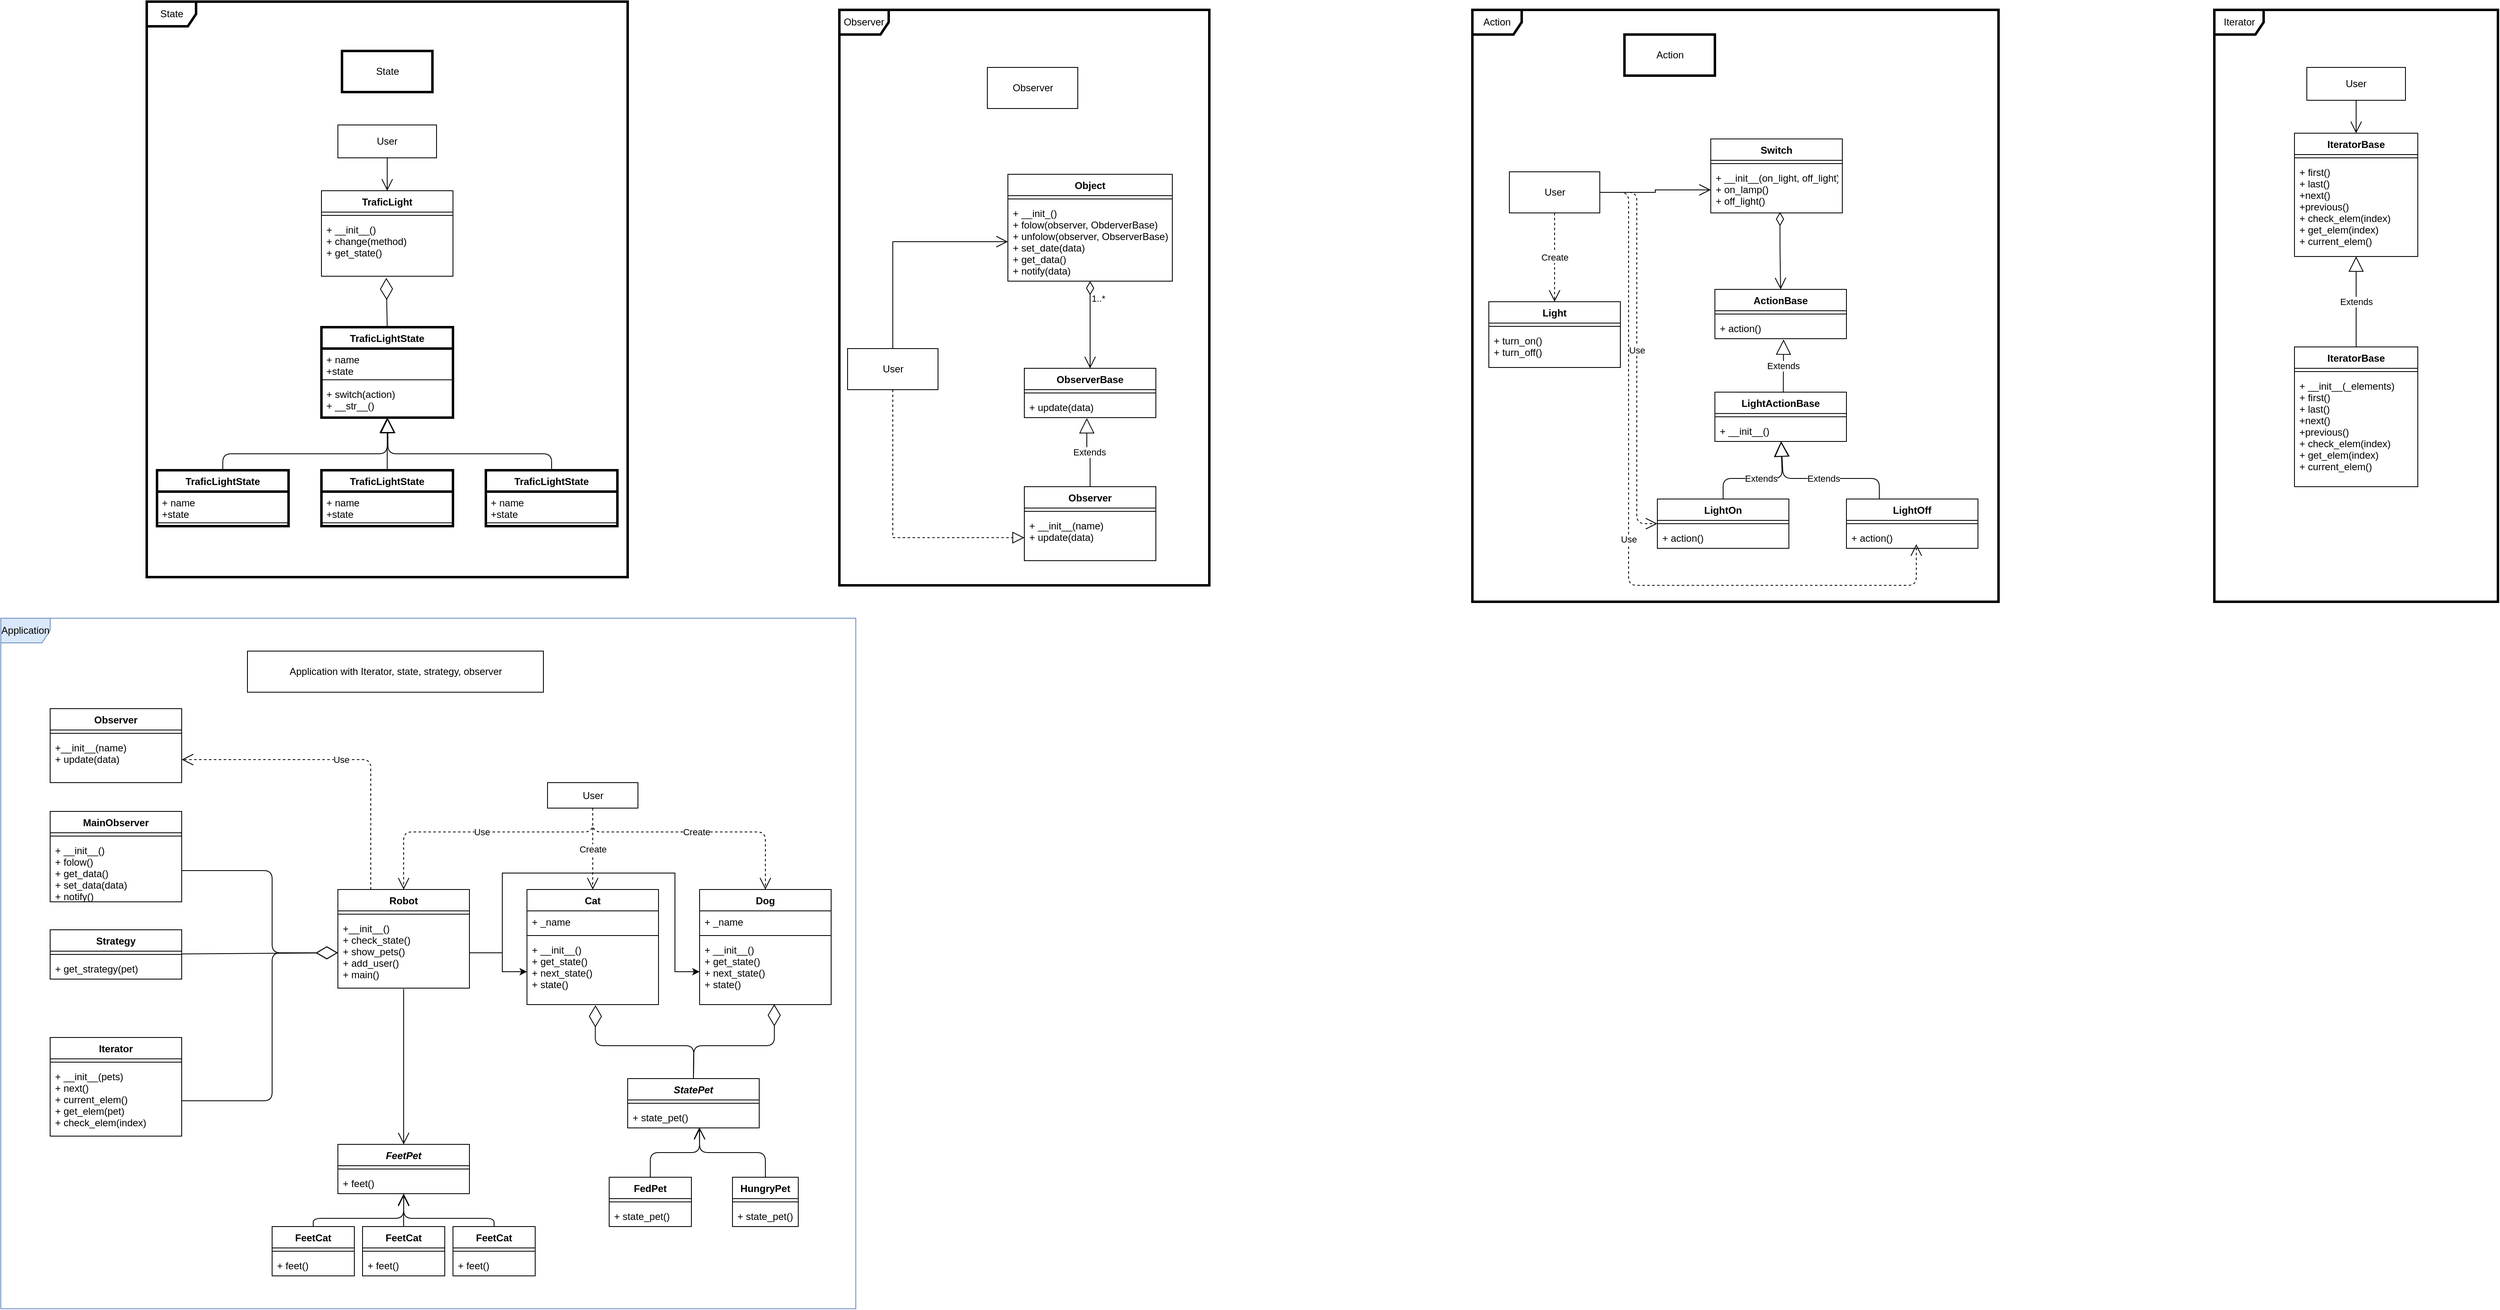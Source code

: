 <mxfile version="14.6.11" type="github">
  <diagram id="C5RBs43oDa-KdzZeNtuy" name="Page-1">
    <mxGraphModel dx="2310" dy="799" grid="1" gridSize="10" guides="1" tooltips="1" connect="1" arrows="1" fold="1" page="1" pageScale="1" pageWidth="827" pageHeight="1169" math="0" shadow="0">
      <root>
        <mxCell id="WIyWlLk6GJQsqaUBKTNV-0" />
        <mxCell id="WIyWlLk6GJQsqaUBKTNV-1" parent="WIyWlLk6GJQsqaUBKTNV-0" />
        <mxCell id="0SHu6hE-PkKvcGbJ-4ND-0" value="Observer" style="html=1;" parent="WIyWlLk6GJQsqaUBKTNV-1" vertex="1">
          <mxGeometry x="510" y="120" width="110" height="50" as="geometry" />
        </mxCell>
        <mxCell id="0SHu6hE-PkKvcGbJ-4ND-1" value="Object" style="swimlane;fontStyle=1;align=center;verticalAlign=top;childLayout=stackLayout;horizontal=1;startSize=26;horizontalStack=0;resizeParent=1;resizeParentMax=0;resizeLast=0;collapsible=1;marginBottom=0;" parent="WIyWlLk6GJQsqaUBKTNV-1" vertex="1">
          <mxGeometry x="535" y="250" width="200" height="130" as="geometry" />
        </mxCell>
        <mxCell id="0SHu6hE-PkKvcGbJ-4ND-2" value="" style="line;strokeWidth=1;fillColor=none;align=left;verticalAlign=middle;spacingTop=-1;spacingLeft=3;spacingRight=3;rotatable=0;labelPosition=right;points=[];portConstraint=eastwest;" parent="0SHu6hE-PkKvcGbJ-4ND-1" vertex="1">
          <mxGeometry y="26" width="200" height="8" as="geometry" />
        </mxCell>
        <mxCell id="0SHu6hE-PkKvcGbJ-4ND-3" value="+ __init_()&#xa;+ folow(observer, ObderverBase)&#xa;+ unfolow(observer, ObserverBase)&#xa;+ set_date(data)&#xa;+ get_data()&#xa;+ notify(data)" style="text;strokeColor=none;fillColor=none;align=left;verticalAlign=top;spacingLeft=4;spacingRight=4;overflow=hidden;rotatable=0;points=[[0,0.5],[1,0.5]];portConstraint=eastwest;" parent="0SHu6hE-PkKvcGbJ-4ND-1" vertex="1">
          <mxGeometry y="34" width="200" height="96" as="geometry" />
        </mxCell>
        <mxCell id="0SHu6hE-PkKvcGbJ-4ND-4" value="ObserverBase" style="swimlane;fontStyle=1;align=center;verticalAlign=top;childLayout=stackLayout;horizontal=1;startSize=26;horizontalStack=0;resizeParent=1;resizeParentMax=0;resizeLast=0;collapsible=1;marginBottom=0;" parent="WIyWlLk6GJQsqaUBKTNV-1" vertex="1">
          <mxGeometry x="555" y="486" width="160" height="60" as="geometry" />
        </mxCell>
        <mxCell id="0SHu6hE-PkKvcGbJ-4ND-5" value="" style="line;strokeWidth=1;fillColor=none;align=left;verticalAlign=middle;spacingTop=-1;spacingLeft=3;spacingRight=3;rotatable=0;labelPosition=right;points=[];portConstraint=eastwest;" parent="0SHu6hE-PkKvcGbJ-4ND-4" vertex="1">
          <mxGeometry y="26" width="160" height="8" as="geometry" />
        </mxCell>
        <mxCell id="0SHu6hE-PkKvcGbJ-4ND-6" value="+ update(data)" style="text;strokeColor=none;fillColor=none;align=left;verticalAlign=top;spacingLeft=4;spacingRight=4;overflow=hidden;rotatable=0;points=[[0,0.5],[1,0.5]];portConstraint=eastwest;" parent="0SHu6hE-PkKvcGbJ-4ND-4" vertex="1">
          <mxGeometry y="34" width="160" height="26" as="geometry" />
        </mxCell>
        <mxCell id="0SHu6hE-PkKvcGbJ-4ND-7" value="Observer" style="swimlane;fontStyle=1;align=center;verticalAlign=top;childLayout=stackLayout;horizontal=1;startSize=26;horizontalStack=0;resizeParent=1;resizeParentMax=0;resizeLast=0;collapsible=1;marginBottom=0;" parent="WIyWlLk6GJQsqaUBKTNV-1" vertex="1">
          <mxGeometry x="555" y="630" width="160" height="90" as="geometry" />
        </mxCell>
        <mxCell id="0SHu6hE-PkKvcGbJ-4ND-8" value="" style="line;strokeWidth=1;fillColor=none;align=left;verticalAlign=middle;spacingTop=-1;spacingLeft=3;spacingRight=3;rotatable=0;labelPosition=right;points=[];portConstraint=eastwest;" parent="0SHu6hE-PkKvcGbJ-4ND-7" vertex="1">
          <mxGeometry y="26" width="160" height="8" as="geometry" />
        </mxCell>
        <mxCell id="0SHu6hE-PkKvcGbJ-4ND-9" value="+ __init__(name)&#xa;+ update(data)" style="text;strokeColor=none;fillColor=none;align=left;verticalAlign=top;spacingLeft=4;spacingRight=4;overflow=hidden;rotatable=0;points=[[0,0.5],[1,0.5]];portConstraint=eastwest;" parent="0SHu6hE-PkKvcGbJ-4ND-7" vertex="1">
          <mxGeometry y="34" width="160" height="56" as="geometry" />
        </mxCell>
        <mxCell id="0SHu6hE-PkKvcGbJ-4ND-10" value="Extends" style="endArrow=block;endSize=16;endFill=0;html=1;rounded=0;edgeStyle=orthogonalEdgeStyle;entryX=0.475;entryY=1.022;entryDx=0;entryDy=0;entryPerimeter=0;exitX=0.5;exitY=0;exitDx=0;exitDy=0;" parent="WIyWlLk6GJQsqaUBKTNV-1" source="0SHu6hE-PkKvcGbJ-4ND-7" target="0SHu6hE-PkKvcGbJ-4ND-6" edge="1">
          <mxGeometry width="160" relative="1" as="geometry">
            <mxPoint x="375" y="610" as="sourcePoint" />
            <mxPoint x="535" y="610" as="targetPoint" />
          </mxGeometry>
        </mxCell>
        <mxCell id="0SHu6hE-PkKvcGbJ-4ND-12" value="" style="endArrow=open;endFill=1;endSize=12;html=1;rounded=0;edgeStyle=orthogonalEdgeStyle;exitX=0.5;exitY=0;exitDx=0;exitDy=0;" parent="WIyWlLk6GJQsqaUBKTNV-1" source="0SHu6hE-PkKvcGbJ-4ND-14" target="0SHu6hE-PkKvcGbJ-4ND-3" edge="1">
          <mxGeometry width="160" relative="1" as="geometry">
            <mxPoint x="400" y="460" as="sourcePoint" />
            <mxPoint x="235" y="490" as="targetPoint" />
          </mxGeometry>
        </mxCell>
        <mxCell id="0SHu6hE-PkKvcGbJ-4ND-13" value="" style="endArrow=block;dashed=1;endFill=0;endSize=12;html=1;rounded=0;edgeStyle=orthogonalEdgeStyle;entryX=0;entryY=0.5;entryDx=0;entryDy=0;exitX=0.5;exitY=1;exitDx=0;exitDy=0;" parent="WIyWlLk6GJQsqaUBKTNV-1" source="0SHu6hE-PkKvcGbJ-4ND-14" target="0SHu6hE-PkKvcGbJ-4ND-9" edge="1">
          <mxGeometry width="160" relative="1" as="geometry">
            <mxPoint x="400" y="500" as="sourcePoint" />
            <mxPoint x="235" y="490" as="targetPoint" />
          </mxGeometry>
        </mxCell>
        <mxCell id="0SHu6hE-PkKvcGbJ-4ND-14" value="User" style="html=1;" parent="WIyWlLk6GJQsqaUBKTNV-1" vertex="1">
          <mxGeometry x="340" y="462" width="110" height="50" as="geometry" />
        </mxCell>
        <mxCell id="0SHu6hE-PkKvcGbJ-4ND-16" value="1..*" style="endArrow=open;html=1;endSize=12;startArrow=diamondThin;startSize=14;startFill=0;edgeStyle=orthogonalEdgeStyle;align=left;verticalAlign=bottom;entryX=0.5;entryY=0;entryDx=0;entryDy=0;exitX=0.5;exitY=1;exitDx=0;exitDy=0;exitPerimeter=0;" parent="WIyWlLk6GJQsqaUBKTNV-1" source="0SHu6hE-PkKvcGbJ-4ND-3" target="0SHu6hE-PkKvcGbJ-4ND-4" edge="1">
          <mxGeometry x="-0.434" relative="1" as="geometry">
            <mxPoint x="460" y="420" as="sourcePoint" />
            <mxPoint x="620" y="420" as="targetPoint" />
            <mxPoint as="offset" />
          </mxGeometry>
        </mxCell>
        <mxCell id="0SHu6hE-PkKvcGbJ-4ND-17" value="Observer" style="shape=umlFrame;whiteSpace=wrap;html=1;strokeWidth=3;" parent="WIyWlLk6GJQsqaUBKTNV-1" vertex="1">
          <mxGeometry x="330" y="50" width="450" height="700" as="geometry" />
        </mxCell>
        <mxCell id="0SHu6hE-PkKvcGbJ-4ND-19" value="Light" style="swimlane;fontStyle=1;align=center;verticalAlign=top;childLayout=stackLayout;horizontal=1;startSize=26;horizontalStack=0;resizeParent=1;resizeParentMax=0;resizeLast=0;collapsible=1;marginBottom=0;" parent="WIyWlLk6GJQsqaUBKTNV-1" vertex="1">
          <mxGeometry x="1120" y="405" width="160" height="80" as="geometry" />
        </mxCell>
        <mxCell id="0SHu6hE-PkKvcGbJ-4ND-20" value="" style="line;strokeWidth=1;fillColor=none;align=left;verticalAlign=middle;spacingTop=-1;spacingLeft=3;spacingRight=3;rotatable=0;labelPosition=right;points=[];portConstraint=eastwest;" parent="0SHu6hE-PkKvcGbJ-4ND-19" vertex="1">
          <mxGeometry y="26" width="160" height="8" as="geometry" />
        </mxCell>
        <mxCell id="0SHu6hE-PkKvcGbJ-4ND-21" value="+ turn_on()&#xa;+ turn_off()" style="text;strokeColor=none;fillColor=none;align=left;verticalAlign=top;spacingLeft=4;spacingRight=4;overflow=hidden;rotatable=0;points=[[0,0.5],[1,0.5]];portConstraint=eastwest;" parent="0SHu6hE-PkKvcGbJ-4ND-19" vertex="1">
          <mxGeometry y="34" width="160" height="46" as="geometry" />
        </mxCell>
        <mxCell id="0SHu6hE-PkKvcGbJ-4ND-22" value="ActionBase" style="swimlane;fontStyle=1;align=center;verticalAlign=top;childLayout=stackLayout;horizontal=1;startSize=26;horizontalStack=0;resizeParent=1;resizeParentMax=0;resizeLast=0;collapsible=1;marginBottom=0;" parent="WIyWlLk6GJQsqaUBKTNV-1" vertex="1">
          <mxGeometry x="1395" y="390" width="160" height="60" as="geometry" />
        </mxCell>
        <mxCell id="0SHu6hE-PkKvcGbJ-4ND-23" value="" style="line;strokeWidth=1;fillColor=none;align=left;verticalAlign=middle;spacingTop=-1;spacingLeft=3;spacingRight=3;rotatable=0;labelPosition=right;points=[];portConstraint=eastwest;" parent="0SHu6hE-PkKvcGbJ-4ND-22" vertex="1">
          <mxGeometry y="26" width="160" height="8" as="geometry" />
        </mxCell>
        <mxCell id="0SHu6hE-PkKvcGbJ-4ND-24" value="+ action()" style="text;strokeColor=none;fillColor=none;align=left;verticalAlign=top;spacingLeft=4;spacingRight=4;overflow=hidden;rotatable=0;points=[[0,0.5],[1,0.5]];portConstraint=eastwest;" parent="0SHu6hE-PkKvcGbJ-4ND-22" vertex="1">
          <mxGeometry y="34" width="160" height="26" as="geometry" />
        </mxCell>
        <mxCell id="0SHu6hE-PkKvcGbJ-4ND-25" value="LightOn" style="swimlane;fontStyle=1;align=center;verticalAlign=top;childLayout=stackLayout;horizontal=1;startSize=26;horizontalStack=0;resizeParent=1;resizeParentMax=0;resizeLast=0;collapsible=1;marginBottom=0;" parent="WIyWlLk6GJQsqaUBKTNV-1" vertex="1">
          <mxGeometry x="1325" y="645" width="160" height="60" as="geometry" />
        </mxCell>
        <mxCell id="0SHu6hE-PkKvcGbJ-4ND-26" value="" style="line;strokeWidth=1;fillColor=none;align=left;verticalAlign=middle;spacingTop=-1;spacingLeft=3;spacingRight=3;rotatable=0;labelPosition=right;points=[];portConstraint=eastwest;" parent="0SHu6hE-PkKvcGbJ-4ND-25" vertex="1">
          <mxGeometry y="26" width="160" height="8" as="geometry" />
        </mxCell>
        <mxCell id="0SHu6hE-PkKvcGbJ-4ND-27" value="+ action()" style="text;strokeColor=none;fillColor=none;align=left;verticalAlign=top;spacingLeft=4;spacingRight=4;overflow=hidden;rotatable=0;points=[[0,0.5],[1,0.5]];portConstraint=eastwest;" parent="0SHu6hE-PkKvcGbJ-4ND-25" vertex="1">
          <mxGeometry y="34" width="160" height="26" as="geometry" />
        </mxCell>
        <mxCell id="0SHu6hE-PkKvcGbJ-4ND-28" value="LightOff" style="swimlane;fontStyle=1;align=center;verticalAlign=top;childLayout=stackLayout;horizontal=1;startSize=26;horizontalStack=0;resizeParent=1;resizeParentMax=0;resizeLast=0;collapsible=1;marginBottom=0;" parent="WIyWlLk6GJQsqaUBKTNV-1" vertex="1">
          <mxGeometry x="1555" y="645" width="160" height="60" as="geometry" />
        </mxCell>
        <mxCell id="0SHu6hE-PkKvcGbJ-4ND-29" value="" style="line;strokeWidth=1;fillColor=none;align=left;verticalAlign=middle;spacingTop=-1;spacingLeft=3;spacingRight=3;rotatable=0;labelPosition=right;points=[];portConstraint=eastwest;" parent="0SHu6hE-PkKvcGbJ-4ND-28" vertex="1">
          <mxGeometry y="26" width="160" height="8" as="geometry" />
        </mxCell>
        <mxCell id="0SHu6hE-PkKvcGbJ-4ND-30" value="+ action()" style="text;strokeColor=none;fillColor=none;align=left;verticalAlign=top;spacingLeft=4;spacingRight=4;overflow=hidden;rotatable=0;points=[[0,0.5],[1,0.5]];portConstraint=eastwest;" parent="0SHu6hE-PkKvcGbJ-4ND-28" vertex="1">
          <mxGeometry y="34" width="160" height="26" as="geometry" />
        </mxCell>
        <mxCell id="0SHu6hE-PkKvcGbJ-4ND-31" value="LightActionBase" style="swimlane;fontStyle=1;align=center;verticalAlign=top;childLayout=stackLayout;horizontal=1;startSize=26;horizontalStack=0;resizeParent=1;resizeParentMax=0;resizeLast=0;collapsible=1;marginBottom=0;" parent="WIyWlLk6GJQsqaUBKTNV-1" vertex="1">
          <mxGeometry x="1395" y="515" width="160" height="60" as="geometry" />
        </mxCell>
        <mxCell id="0SHu6hE-PkKvcGbJ-4ND-32" value="" style="line;strokeWidth=1;fillColor=none;align=left;verticalAlign=middle;spacingTop=-1;spacingLeft=3;spacingRight=3;rotatable=0;labelPosition=right;points=[];portConstraint=eastwest;" parent="0SHu6hE-PkKvcGbJ-4ND-31" vertex="1">
          <mxGeometry y="26" width="160" height="8" as="geometry" />
        </mxCell>
        <mxCell id="0SHu6hE-PkKvcGbJ-4ND-33" value="+ __init__()" style="text;strokeColor=none;fillColor=none;align=left;verticalAlign=top;spacingLeft=4;spacingRight=4;overflow=hidden;rotatable=0;points=[[0,0.5],[1,0.5]];portConstraint=eastwest;" parent="0SHu6hE-PkKvcGbJ-4ND-31" vertex="1">
          <mxGeometry y="34" width="160" height="26" as="geometry" />
        </mxCell>
        <mxCell id="0SHu6hE-PkKvcGbJ-4ND-34" value="Switch" style="swimlane;fontStyle=1;align=center;verticalAlign=top;childLayout=stackLayout;horizontal=1;startSize=26;horizontalStack=0;resizeParent=1;resizeParentMax=0;resizeLast=0;collapsible=1;marginBottom=0;" parent="WIyWlLk6GJQsqaUBKTNV-1" vertex="1">
          <mxGeometry x="1390" y="207" width="160" height="90" as="geometry" />
        </mxCell>
        <mxCell id="0SHu6hE-PkKvcGbJ-4ND-35" value="" style="line;strokeWidth=1;fillColor=none;align=left;verticalAlign=middle;spacingTop=-1;spacingLeft=3;spacingRight=3;rotatable=0;labelPosition=right;points=[];portConstraint=eastwest;" parent="0SHu6hE-PkKvcGbJ-4ND-34" vertex="1">
          <mxGeometry y="26" width="160" height="8" as="geometry" />
        </mxCell>
        <mxCell id="0SHu6hE-PkKvcGbJ-4ND-36" value="+ __init__(on_light, off_light)&#xa;+ on_lamp()&#xa;+ off_light()" style="text;strokeColor=none;fillColor=none;align=left;verticalAlign=top;spacingLeft=4;spacingRight=4;overflow=hidden;rotatable=0;points=[[0,0.5],[1,0.5]];portConstraint=eastwest;" parent="0SHu6hE-PkKvcGbJ-4ND-34" vertex="1">
          <mxGeometry y="34" width="160" height="56" as="geometry" />
        </mxCell>
        <mxCell id="0SHu6hE-PkKvcGbJ-4ND-37" value="User" style="html=1;" parent="WIyWlLk6GJQsqaUBKTNV-1" vertex="1">
          <mxGeometry x="1145" y="247" width="110" height="50" as="geometry" />
        </mxCell>
        <mxCell id="0SHu6hE-PkKvcGbJ-4ND-42" value="" style="endArrow=open;endFill=1;endSize=12;html=1;rounded=0;edgeStyle=orthogonalEdgeStyle;" parent="WIyWlLk6GJQsqaUBKTNV-1" source="0SHu6hE-PkKvcGbJ-4ND-37" target="0SHu6hE-PkKvcGbJ-4ND-36" edge="1">
          <mxGeometry width="160" relative="1" as="geometry">
            <mxPoint x="1255" y="275" as="sourcePoint" />
            <mxPoint x="1395" y="275" as="targetPoint" />
          </mxGeometry>
        </mxCell>
        <mxCell id="0SHu6hE-PkKvcGbJ-4ND-46" value="" style="endArrow=open;html=1;endSize=12;startArrow=diamondThin;startSize=14;startFill=0;edgeStyle=orthogonalEdgeStyle;align=left;verticalAlign=bottom;entryX=0.5;entryY=0;entryDx=0;entryDy=0;exitX=0.526;exitY=0.982;exitDx=0;exitDy=0;exitPerimeter=0;" parent="WIyWlLk6GJQsqaUBKTNV-1" source="0SHu6hE-PkKvcGbJ-4ND-36" target="0SHu6hE-PkKvcGbJ-4ND-22" edge="1">
          <mxGeometry x="-1" y="3" relative="1" as="geometry">
            <mxPoint x="1420" y="330" as="sourcePoint" />
            <mxPoint x="1580" y="330" as="targetPoint" />
            <Array as="points" />
          </mxGeometry>
        </mxCell>
        <mxCell id="0SHu6hE-PkKvcGbJ-4ND-47" value="Use" style="endArrow=open;endSize=12;dashed=1;html=1;exitX=1;exitY=0.5;exitDx=0;exitDy=0;entryX=0;entryY=0.5;entryDx=0;entryDy=0;" parent="WIyWlLk6GJQsqaUBKTNV-1" source="0SHu6hE-PkKvcGbJ-4ND-37" target="0SHu6hE-PkKvcGbJ-4ND-25" edge="1">
          <mxGeometry width="160" relative="1" as="geometry">
            <mxPoint x="1290" y="510" as="sourcePoint" />
            <mxPoint x="1450" y="510" as="targetPoint" />
            <Array as="points">
              <mxPoint x="1300" y="272" />
              <mxPoint x="1300" y="675" />
            </Array>
          </mxGeometry>
        </mxCell>
        <mxCell id="0SHu6hE-PkKvcGbJ-4ND-48" value="Use" style="endArrow=open;endSize=12;dashed=1;html=1;exitX=1;exitY=0.5;exitDx=0;exitDy=0;entryX=0.531;entryY=0.808;entryDx=0;entryDy=0;entryPerimeter=0;" parent="WIyWlLk6GJQsqaUBKTNV-1" source="0SHu6hE-PkKvcGbJ-4ND-37" target="0SHu6hE-PkKvcGbJ-4ND-30" edge="1">
          <mxGeometry width="160" relative="1" as="geometry">
            <mxPoint x="1290" y="510" as="sourcePoint" />
            <mxPoint x="1450" y="510" as="targetPoint" />
            <Array as="points">
              <mxPoint x="1290" y="272" />
              <mxPoint x="1290" y="750" />
              <mxPoint x="1640" y="750" />
            </Array>
          </mxGeometry>
        </mxCell>
        <mxCell id="0SHu6hE-PkKvcGbJ-4ND-49" value="Create" style="endArrow=open;endSize=12;dashed=1;html=1;exitX=0.5;exitY=1;exitDx=0;exitDy=0;" parent="WIyWlLk6GJQsqaUBKTNV-1" source="0SHu6hE-PkKvcGbJ-4ND-37" target="0SHu6hE-PkKvcGbJ-4ND-19" edge="1">
          <mxGeometry width="160" relative="1" as="geometry">
            <mxPoint x="1290" y="510" as="sourcePoint" />
            <mxPoint x="1450" y="510" as="targetPoint" />
          </mxGeometry>
        </mxCell>
        <mxCell id="0SHu6hE-PkKvcGbJ-4ND-50" value="Extends" style="endArrow=block;endSize=16;endFill=0;html=1;exitX=0.5;exitY=0;exitDx=0;exitDy=0;" parent="WIyWlLk6GJQsqaUBKTNV-1" source="0SHu6hE-PkKvcGbJ-4ND-25" target="0SHu6hE-PkKvcGbJ-4ND-33" edge="1">
          <mxGeometry width="160" relative="1" as="geometry">
            <mxPoint x="1290" y="510" as="sourcePoint" />
            <mxPoint x="1450" y="510" as="targetPoint" />
            <Array as="points">
              <mxPoint x="1405" y="620" />
              <mxPoint x="1477" y="620" />
            </Array>
          </mxGeometry>
        </mxCell>
        <mxCell id="0SHu6hE-PkKvcGbJ-4ND-51" value="Extends" style="endArrow=block;endSize=16;endFill=0;html=1;exitX=0.25;exitY=0;exitDx=0;exitDy=0;" parent="WIyWlLk6GJQsqaUBKTNV-1" source="0SHu6hE-PkKvcGbJ-4ND-28" target="0SHu6hE-PkKvcGbJ-4ND-33" edge="1">
          <mxGeometry width="160" relative="1" as="geometry">
            <mxPoint x="1415" y="655" as="sourcePoint" />
            <mxPoint x="1491.56" y="586.144" as="targetPoint" />
            <Array as="points">
              <mxPoint x="1595" y="620" />
              <mxPoint x="1478" y="620" />
            </Array>
          </mxGeometry>
        </mxCell>
        <mxCell id="0SHu6hE-PkKvcGbJ-4ND-53" value="Extends" style="endArrow=block;endSize=16;endFill=0;html=1;entryX=0.522;entryY=1.037;entryDx=0;entryDy=0;entryPerimeter=0;exitX=0.52;exitY=0.01;exitDx=0;exitDy=0;exitPerimeter=0;" parent="WIyWlLk6GJQsqaUBKTNV-1" source="0SHu6hE-PkKvcGbJ-4ND-31" target="0SHu6hE-PkKvcGbJ-4ND-24" edge="1">
          <mxGeometry width="160" relative="1" as="geometry">
            <mxPoint x="1400" y="550" as="sourcePoint" />
            <mxPoint x="1560" y="550" as="targetPoint" />
          </mxGeometry>
        </mxCell>
        <mxCell id="0SHu6hE-PkKvcGbJ-4ND-54" value="Action" style="html=1;strokeWidth=3;" parent="WIyWlLk6GJQsqaUBKTNV-1" vertex="1">
          <mxGeometry x="1285" y="80" width="110" height="50" as="geometry" />
        </mxCell>
        <mxCell id="0SHu6hE-PkKvcGbJ-4ND-55" value="Action" style="shape=umlFrame;whiteSpace=wrap;html=1;strokeWidth=3;" parent="WIyWlLk6GJQsqaUBKTNV-1" vertex="1">
          <mxGeometry x="1100" y="50" width="640" height="720" as="geometry" />
        </mxCell>
        <mxCell id="0SHu6hE-PkKvcGbJ-4ND-56" value="IteratorBase" style="swimlane;fontStyle=1;align=center;verticalAlign=top;childLayout=stackLayout;horizontal=1;startSize=26;horizontalStack=0;resizeParent=1;resizeParentMax=0;resizeLast=0;collapsible=1;marginBottom=0;" parent="WIyWlLk6GJQsqaUBKTNV-1" vertex="1">
          <mxGeometry x="2100" y="200" width="150" height="150" as="geometry" />
        </mxCell>
        <mxCell id="0SHu6hE-PkKvcGbJ-4ND-57" value="" style="line;strokeWidth=1;fillColor=none;align=left;verticalAlign=middle;spacingTop=-1;spacingLeft=3;spacingRight=3;rotatable=0;labelPosition=right;points=[];portConstraint=eastwest;" parent="0SHu6hE-PkKvcGbJ-4ND-56" vertex="1">
          <mxGeometry y="26" width="150" height="8" as="geometry" />
        </mxCell>
        <mxCell id="0SHu6hE-PkKvcGbJ-4ND-58" value="+ first()&#xa;+ last()&#xa;+next()&#xa;+previous()&#xa;+ check_elem(index)&#xa;+ get_elem(index)&#xa;+ current_elem()" style="text;strokeColor=none;fillColor=none;align=left;verticalAlign=top;spacingLeft=4;spacingRight=4;overflow=hidden;rotatable=0;points=[[0,0.5],[1,0.5]];portConstraint=eastwest;" parent="0SHu6hE-PkKvcGbJ-4ND-56" vertex="1">
          <mxGeometry y="34" width="150" height="116" as="geometry" />
        </mxCell>
        <mxCell id="0SHu6hE-PkKvcGbJ-4ND-59" value="IteratorBase" style="swimlane;fontStyle=1;align=center;verticalAlign=top;childLayout=stackLayout;horizontal=1;startSize=26;horizontalStack=0;resizeParent=1;resizeParentMax=0;resizeLast=0;collapsible=1;marginBottom=0;" parent="WIyWlLk6GJQsqaUBKTNV-1" vertex="1">
          <mxGeometry x="2100" y="460" width="150" height="170" as="geometry" />
        </mxCell>
        <mxCell id="0SHu6hE-PkKvcGbJ-4ND-60" value="" style="line;strokeWidth=1;fillColor=none;align=left;verticalAlign=middle;spacingTop=-1;spacingLeft=3;spacingRight=3;rotatable=0;labelPosition=right;points=[];portConstraint=eastwest;" parent="0SHu6hE-PkKvcGbJ-4ND-59" vertex="1">
          <mxGeometry y="26" width="150" height="8" as="geometry" />
        </mxCell>
        <mxCell id="0SHu6hE-PkKvcGbJ-4ND-61" value="+ __init__(_elements)&#xa;+ first()&#xa;+ last()&#xa;+next()&#xa;+previous()&#xa;+ check_elem(index)&#xa;+ get_elem(index)&#xa;+ current_elem()" style="text;strokeColor=none;fillColor=none;align=left;verticalAlign=top;spacingLeft=4;spacingRight=4;overflow=hidden;rotatable=0;points=[[0,0.5],[1,0.5]];portConstraint=eastwest;" parent="0SHu6hE-PkKvcGbJ-4ND-59" vertex="1">
          <mxGeometry y="34" width="150" height="136" as="geometry" />
        </mxCell>
        <mxCell id="0SHu6hE-PkKvcGbJ-4ND-62" value="Extends" style="endArrow=block;endSize=16;endFill=0;html=1;exitX=0.5;exitY=0;exitDx=0;exitDy=0;" parent="WIyWlLk6GJQsqaUBKTNV-1" source="0SHu6hE-PkKvcGbJ-4ND-59" target="0SHu6hE-PkKvcGbJ-4ND-58" edge="1">
          <mxGeometry width="160" relative="1" as="geometry">
            <mxPoint x="2000" y="580" as="sourcePoint" />
            <mxPoint x="2160" y="580" as="targetPoint" />
          </mxGeometry>
        </mxCell>
        <mxCell id="0SHu6hE-PkKvcGbJ-4ND-63" value="User" style="rounded=0;whiteSpace=wrap;html=1;" parent="WIyWlLk6GJQsqaUBKTNV-1" vertex="1">
          <mxGeometry x="2115" y="120" width="120" height="40" as="geometry" />
        </mxCell>
        <mxCell id="0SHu6hE-PkKvcGbJ-4ND-64" value="" style="endArrow=open;endFill=1;endSize=12;html=1;rounded=0;edgeStyle=orthogonalEdgeStyle;exitX=0.5;exitY=1;exitDx=0;exitDy=0;" parent="WIyWlLk6GJQsqaUBKTNV-1" source="0SHu6hE-PkKvcGbJ-4ND-63" target="0SHu6hE-PkKvcGbJ-4ND-56" edge="1">
          <mxGeometry width="160" relative="1" as="geometry">
            <mxPoint x="1980" y="510" as="sourcePoint" />
            <mxPoint x="2140" y="510" as="targetPoint" />
          </mxGeometry>
        </mxCell>
        <mxCell id="0SHu6hE-PkKvcGbJ-4ND-65" value="Iterator" style="shape=umlFrame;whiteSpace=wrap;html=1;strokeWidth=3;" parent="WIyWlLk6GJQsqaUBKTNV-1" vertex="1">
          <mxGeometry x="2002.5" y="50" width="345" height="720" as="geometry" />
        </mxCell>
        <mxCell id="0SHu6hE-PkKvcGbJ-4ND-78" value="TraficLight" style="swimlane;fontStyle=1;align=center;verticalAlign=top;childLayout=stackLayout;horizontal=1;startSize=26;horizontalStack=0;resizeParent=1;resizeParentMax=0;resizeLast=0;collapsible=1;marginBottom=0;" parent="WIyWlLk6GJQsqaUBKTNV-1" vertex="1">
          <mxGeometry x="-300" y="270" width="160" height="104" as="geometry" />
        </mxCell>
        <mxCell id="0SHu6hE-PkKvcGbJ-4ND-80" value="" style="line;strokeWidth=1;fillColor=none;align=left;verticalAlign=middle;spacingTop=-1;spacingLeft=3;spacingRight=3;rotatable=0;labelPosition=right;points=[];portConstraint=eastwest;" parent="0SHu6hE-PkKvcGbJ-4ND-78" vertex="1">
          <mxGeometry y="26" width="160" height="8" as="geometry" />
        </mxCell>
        <mxCell id="0SHu6hE-PkKvcGbJ-4ND-81" value="+ __init__()&#xa;+ change(method)&#xa;+ get_state()" style="text;strokeColor=none;fillColor=none;align=left;verticalAlign=top;spacingLeft=4;spacingRight=4;overflow=hidden;rotatable=0;points=[[0,0.5],[1,0.5]];portConstraint=eastwest;" parent="0SHu6hE-PkKvcGbJ-4ND-78" vertex="1">
          <mxGeometry y="34" width="160" height="70" as="geometry" />
        </mxCell>
        <mxCell id="0SHu6hE-PkKvcGbJ-4ND-87" value="User" style="rounded=0;whiteSpace=wrap;html=1;" parent="WIyWlLk6GJQsqaUBKTNV-1" vertex="1">
          <mxGeometry x="-280" y="190" width="120" height="40" as="geometry" />
        </mxCell>
        <mxCell id="0SHu6hE-PkKvcGbJ-4ND-88" value="" style="endArrow=open;endFill=1;endSize=12;html=1;rounded=0;edgeStyle=orthogonalEdgeStyle;exitX=0.5;exitY=1;exitDx=0;exitDy=0;entryX=0.5;entryY=0;entryDx=0;entryDy=0;" parent="WIyWlLk6GJQsqaUBKTNV-1" source="0SHu6hE-PkKvcGbJ-4ND-87" target="0SHu6hE-PkKvcGbJ-4ND-78" edge="1">
          <mxGeometry width="160" relative="1" as="geometry">
            <mxPoint x="-340" y="360" as="sourcePoint" />
            <mxPoint x="-180" y="360" as="targetPoint" />
          </mxGeometry>
        </mxCell>
        <mxCell id="0SHu6hE-PkKvcGbJ-4ND-89" value="State" style="html=1;strokeWidth=3;" parent="WIyWlLk6GJQsqaUBKTNV-1" vertex="1">
          <mxGeometry x="-275" y="100" width="110" height="50" as="geometry" />
        </mxCell>
        <mxCell id="0SHu6hE-PkKvcGbJ-4ND-91" value="TraficLightState" style="swimlane;fontStyle=1;align=center;verticalAlign=top;childLayout=stackLayout;horizontal=1;startSize=26;horizontalStack=0;resizeParent=1;resizeParentMax=0;resizeLast=0;collapsible=1;marginBottom=0;strokeWidth=3;" parent="WIyWlLk6GJQsqaUBKTNV-1" vertex="1">
          <mxGeometry x="-300" y="436" width="160" height="110" as="geometry" />
        </mxCell>
        <mxCell id="0SHu6hE-PkKvcGbJ-4ND-92" value="+ name&#xa;+state" style="text;strokeColor=none;fillColor=none;align=left;verticalAlign=top;spacingLeft=4;spacingRight=4;overflow=hidden;rotatable=0;points=[[0,0.5],[1,0.5]];portConstraint=eastwest;" parent="0SHu6hE-PkKvcGbJ-4ND-91" vertex="1">
          <mxGeometry y="26" width="160" height="34" as="geometry" />
        </mxCell>
        <mxCell id="0SHu6hE-PkKvcGbJ-4ND-93" value="" style="line;strokeWidth=1;fillColor=none;align=left;verticalAlign=middle;spacingTop=-1;spacingLeft=3;spacingRight=3;rotatable=0;labelPosition=right;points=[];portConstraint=eastwest;" parent="0SHu6hE-PkKvcGbJ-4ND-91" vertex="1">
          <mxGeometry y="60" width="160" height="8" as="geometry" />
        </mxCell>
        <mxCell id="0SHu6hE-PkKvcGbJ-4ND-94" value="+ switch(action)&#xa;+ __str__()" style="text;strokeColor=none;fillColor=none;align=left;verticalAlign=top;spacingLeft=4;spacingRight=4;overflow=hidden;rotatable=0;points=[[0,0.5],[1,0.5]];portConstraint=eastwest;" parent="0SHu6hE-PkKvcGbJ-4ND-91" vertex="1">
          <mxGeometry y="68" width="160" height="42" as="geometry" />
        </mxCell>
        <mxCell id="0SHu6hE-PkKvcGbJ-4ND-95" value="TraficLightState" style="swimlane;fontStyle=1;align=center;verticalAlign=top;childLayout=stackLayout;horizontal=1;startSize=26;horizontalStack=0;resizeParent=1;resizeParentMax=0;resizeLast=0;collapsible=1;marginBottom=0;strokeWidth=3;" parent="WIyWlLk6GJQsqaUBKTNV-1" vertex="1">
          <mxGeometry x="-100" y="610" width="160" height="68" as="geometry" />
        </mxCell>
        <mxCell id="0SHu6hE-PkKvcGbJ-4ND-96" value="+ name&#xa;+state" style="text;strokeColor=none;fillColor=none;align=left;verticalAlign=top;spacingLeft=4;spacingRight=4;overflow=hidden;rotatable=0;points=[[0,0.5],[1,0.5]];portConstraint=eastwest;" parent="0SHu6hE-PkKvcGbJ-4ND-95" vertex="1">
          <mxGeometry y="26" width="160" height="34" as="geometry" />
        </mxCell>
        <mxCell id="0SHu6hE-PkKvcGbJ-4ND-97" value="" style="line;strokeWidth=1;fillColor=none;align=left;verticalAlign=middle;spacingTop=-1;spacingLeft=3;spacingRight=3;rotatable=0;labelPosition=right;points=[];portConstraint=eastwest;" parent="0SHu6hE-PkKvcGbJ-4ND-95" vertex="1">
          <mxGeometry y="60" width="160" height="8" as="geometry" />
        </mxCell>
        <mxCell id="0SHu6hE-PkKvcGbJ-4ND-99" value="TraficLightState" style="swimlane;fontStyle=1;align=center;verticalAlign=top;childLayout=stackLayout;horizontal=1;startSize=26;horizontalStack=0;resizeParent=1;resizeParentMax=0;resizeLast=0;collapsible=1;marginBottom=0;strokeWidth=3;" parent="WIyWlLk6GJQsqaUBKTNV-1" vertex="1">
          <mxGeometry x="-300" y="610" width="160" height="68" as="geometry" />
        </mxCell>
        <mxCell id="0SHu6hE-PkKvcGbJ-4ND-100" value="+ name&#xa;+state" style="text;strokeColor=none;fillColor=none;align=left;verticalAlign=top;spacingLeft=4;spacingRight=4;overflow=hidden;rotatable=0;points=[[0,0.5],[1,0.5]];portConstraint=eastwest;" parent="0SHu6hE-PkKvcGbJ-4ND-99" vertex="1">
          <mxGeometry y="26" width="160" height="34" as="geometry" />
        </mxCell>
        <mxCell id="0SHu6hE-PkKvcGbJ-4ND-101" value="" style="line;strokeWidth=1;fillColor=none;align=left;verticalAlign=middle;spacingTop=-1;spacingLeft=3;spacingRight=3;rotatable=0;labelPosition=right;points=[];portConstraint=eastwest;" parent="0SHu6hE-PkKvcGbJ-4ND-99" vertex="1">
          <mxGeometry y="60" width="160" height="8" as="geometry" />
        </mxCell>
        <mxCell id="0SHu6hE-PkKvcGbJ-4ND-103" value="TraficLightState" style="swimlane;fontStyle=1;align=center;verticalAlign=top;childLayout=stackLayout;horizontal=1;startSize=26;horizontalStack=0;resizeParent=1;resizeParentMax=0;resizeLast=0;collapsible=1;marginBottom=0;strokeWidth=3;" parent="WIyWlLk6GJQsqaUBKTNV-1" vertex="1">
          <mxGeometry x="-500" y="610" width="160" height="68" as="geometry" />
        </mxCell>
        <mxCell id="0SHu6hE-PkKvcGbJ-4ND-104" value="+ name&#xa;+state" style="text;strokeColor=none;fillColor=none;align=left;verticalAlign=top;spacingLeft=4;spacingRight=4;overflow=hidden;rotatable=0;points=[[0,0.5],[1,0.5]];portConstraint=eastwest;" parent="0SHu6hE-PkKvcGbJ-4ND-103" vertex="1">
          <mxGeometry y="26" width="160" height="34" as="geometry" />
        </mxCell>
        <mxCell id="0SHu6hE-PkKvcGbJ-4ND-105" value="" style="line;strokeWidth=1;fillColor=none;align=left;verticalAlign=middle;spacingTop=-1;spacingLeft=3;spacingRight=3;rotatable=0;labelPosition=right;points=[];portConstraint=eastwest;" parent="0SHu6hE-PkKvcGbJ-4ND-103" vertex="1">
          <mxGeometry y="60" width="160" height="8" as="geometry" />
        </mxCell>
        <mxCell id="0SHu6hE-PkKvcGbJ-4ND-107" value="" style="endArrow=diamondThin;endFill=0;endSize=24;html=1;entryX=0.493;entryY=1.029;entryDx=0;entryDy=0;entryPerimeter=0;exitX=0.5;exitY=0;exitDx=0;exitDy=0;" parent="WIyWlLk6GJQsqaUBKTNV-1" source="0SHu6hE-PkKvcGbJ-4ND-91" target="0SHu6hE-PkKvcGbJ-4ND-81" edge="1">
          <mxGeometry width="160" relative="1" as="geometry">
            <mxPoint x="-290" y="420" as="sourcePoint" />
            <mxPoint x="-130" y="420" as="targetPoint" />
          </mxGeometry>
        </mxCell>
        <mxCell id="0SHu6hE-PkKvcGbJ-4ND-109" value="" style="endArrow=block;endSize=16;endFill=0;html=1;exitX=0.5;exitY=0;exitDx=0;exitDy=0;entryX=0.5;entryY=1;entryDx=0;entryDy=0;" parent="WIyWlLk6GJQsqaUBKTNV-1" source="0SHu6hE-PkKvcGbJ-4ND-103" target="0SHu6hE-PkKvcGbJ-4ND-91" edge="1">
          <mxGeometry width="160" relative="1" as="geometry">
            <mxPoint x="-230" y="570" as="sourcePoint" />
            <mxPoint x="-70" y="570" as="targetPoint" />
            <Array as="points">
              <mxPoint x="-420" y="590" />
              <mxPoint x="-220" y="590" />
            </Array>
          </mxGeometry>
        </mxCell>
        <mxCell id="0SHu6hE-PkKvcGbJ-4ND-110" value="" style="endArrow=block;endSize=16;endFill=0;html=1;exitX=0.5;exitY=0;exitDx=0;exitDy=0;entryX=0.5;entryY=1;entryDx=0;entryDy=0;" parent="WIyWlLk6GJQsqaUBKTNV-1" source="0SHu6hE-PkKvcGbJ-4ND-99" target="0SHu6hE-PkKvcGbJ-4ND-91" edge="1">
          <mxGeometry width="160" relative="1" as="geometry">
            <mxPoint x="-410" y="620.0" as="sourcePoint" />
            <mxPoint x="-210" y="556.0" as="targetPoint" />
          </mxGeometry>
        </mxCell>
        <mxCell id="0SHu6hE-PkKvcGbJ-4ND-111" value="" style="endArrow=block;endSize=16;endFill=0;html=1;exitX=0.5;exitY=0;exitDx=0;exitDy=0;entryX=0.504;entryY=1.01;entryDx=0;entryDy=0;entryPerimeter=0;" parent="WIyWlLk6GJQsqaUBKTNV-1" source="0SHu6hE-PkKvcGbJ-4ND-95" target="0SHu6hE-PkKvcGbJ-4ND-94" edge="1">
          <mxGeometry width="160" relative="1" as="geometry">
            <mxPoint x="-400" y="630.0" as="sourcePoint" />
            <mxPoint x="-200" y="566.0" as="targetPoint" />
            <Array as="points">
              <mxPoint x="-20" y="590" />
              <mxPoint x="-219" y="590" />
            </Array>
          </mxGeometry>
        </mxCell>
        <mxCell id="0SHu6hE-PkKvcGbJ-4ND-112" value="State" style="shape=umlFrame;whiteSpace=wrap;html=1;strokeWidth=3;" parent="WIyWlLk6GJQsqaUBKTNV-1" vertex="1">
          <mxGeometry x="-512.5" y="40" width="585" height="700" as="geometry" />
        </mxCell>
        <mxCell id="g9QUPk4bsaMHqpRYlwGZ-0" value="Application with Iterator, state, strategy, observer" style="html=1;" vertex="1" parent="WIyWlLk6GJQsqaUBKTNV-1">
          <mxGeometry x="-390" y="830" width="360" height="50" as="geometry" />
        </mxCell>
        <mxCell id="g9QUPk4bsaMHqpRYlwGZ-1" value="Robot" style="swimlane;fontStyle=1;align=center;verticalAlign=top;childLayout=stackLayout;horizontal=1;startSize=26;horizontalStack=0;resizeParent=1;resizeParentMax=0;resizeLast=0;collapsible=1;marginBottom=0;" vertex="1" parent="WIyWlLk6GJQsqaUBKTNV-1">
          <mxGeometry x="-280" y="1120" width="160" height="120" as="geometry" />
        </mxCell>
        <mxCell id="g9QUPk4bsaMHqpRYlwGZ-3" value="" style="line;strokeWidth=1;fillColor=none;align=left;verticalAlign=middle;spacingTop=-1;spacingLeft=3;spacingRight=3;rotatable=0;labelPosition=right;points=[];portConstraint=eastwest;" vertex="1" parent="g9QUPk4bsaMHqpRYlwGZ-1">
          <mxGeometry y="26" width="160" height="8" as="geometry" />
        </mxCell>
        <mxCell id="g9QUPk4bsaMHqpRYlwGZ-4" value="+__init__()&#xa;+ check_state()&#xa;+ show_pets()&#xa;+ add_user()&#xa;+ main()" style="text;strokeColor=none;fillColor=none;align=left;verticalAlign=top;spacingLeft=4;spacingRight=4;overflow=hidden;rotatable=0;points=[[0,0.5],[1,0.5]];portConstraint=eastwest;" vertex="1" parent="g9QUPk4bsaMHqpRYlwGZ-1">
          <mxGeometry y="34" width="160" height="86" as="geometry" />
        </mxCell>
        <mxCell id="g9QUPk4bsaMHqpRYlwGZ-5" value="Strategy" style="swimlane;fontStyle=1;align=center;verticalAlign=top;childLayout=stackLayout;horizontal=1;startSize=26;horizontalStack=0;resizeParent=1;resizeParentMax=0;resizeLast=0;collapsible=1;marginBottom=0;" vertex="1" parent="WIyWlLk6GJQsqaUBKTNV-1">
          <mxGeometry x="-630" y="1169" width="160" height="60" as="geometry" />
        </mxCell>
        <mxCell id="g9QUPk4bsaMHqpRYlwGZ-7" value="" style="line;strokeWidth=1;fillColor=none;align=left;verticalAlign=middle;spacingTop=-1;spacingLeft=3;spacingRight=3;rotatable=0;labelPosition=right;points=[];portConstraint=eastwest;" vertex="1" parent="g9QUPk4bsaMHqpRYlwGZ-5">
          <mxGeometry y="26" width="160" height="8" as="geometry" />
        </mxCell>
        <mxCell id="g9QUPk4bsaMHqpRYlwGZ-8" value="+ get_strategy(pet)" style="text;strokeColor=none;fillColor=none;align=left;verticalAlign=top;spacingLeft=4;spacingRight=4;overflow=hidden;rotatable=0;points=[[0,0.5],[1,0.5]];portConstraint=eastwest;" vertex="1" parent="g9QUPk4bsaMHqpRYlwGZ-5">
          <mxGeometry y="34" width="160" height="26" as="geometry" />
        </mxCell>
        <mxCell id="g9QUPk4bsaMHqpRYlwGZ-9" value="Iterator" style="swimlane;fontStyle=1;align=center;verticalAlign=top;childLayout=stackLayout;horizontal=1;startSize=26;horizontalStack=0;resizeParent=1;resizeParentMax=0;resizeLast=0;collapsible=1;marginBottom=0;" vertex="1" parent="WIyWlLk6GJQsqaUBKTNV-1">
          <mxGeometry x="-630" y="1300" width="160" height="120" as="geometry" />
        </mxCell>
        <mxCell id="g9QUPk4bsaMHqpRYlwGZ-11" value="" style="line;strokeWidth=1;fillColor=none;align=left;verticalAlign=middle;spacingTop=-1;spacingLeft=3;spacingRight=3;rotatable=0;labelPosition=right;points=[];portConstraint=eastwest;" vertex="1" parent="g9QUPk4bsaMHqpRYlwGZ-9">
          <mxGeometry y="26" width="160" height="8" as="geometry" />
        </mxCell>
        <mxCell id="g9QUPk4bsaMHqpRYlwGZ-12" value="+ __init__(pets)&#xa;+ next()&#xa;+ current_elem()&#xa;+ get_elem(pet)&#xa;+ check_elem(index)" style="text;strokeColor=none;fillColor=none;align=left;verticalAlign=top;spacingLeft=4;spacingRight=4;overflow=hidden;rotatable=0;points=[[0,0.5],[1,0.5]];portConstraint=eastwest;" vertex="1" parent="g9QUPk4bsaMHqpRYlwGZ-9">
          <mxGeometry y="34" width="160" height="86" as="geometry" />
        </mxCell>
        <mxCell id="g9QUPk4bsaMHqpRYlwGZ-13" value="MainObserver" style="swimlane;fontStyle=1;align=center;verticalAlign=top;childLayout=stackLayout;horizontal=1;startSize=26;horizontalStack=0;resizeParent=1;resizeParentMax=0;resizeLast=0;collapsible=1;marginBottom=0;" vertex="1" parent="WIyWlLk6GJQsqaUBKTNV-1">
          <mxGeometry x="-630" y="1025" width="160" height="110" as="geometry" />
        </mxCell>
        <mxCell id="g9QUPk4bsaMHqpRYlwGZ-15" value="" style="line;strokeWidth=1;fillColor=none;align=left;verticalAlign=middle;spacingTop=-1;spacingLeft=3;spacingRight=3;rotatable=0;labelPosition=right;points=[];portConstraint=eastwest;" vertex="1" parent="g9QUPk4bsaMHqpRYlwGZ-13">
          <mxGeometry y="26" width="160" height="8" as="geometry" />
        </mxCell>
        <mxCell id="g9QUPk4bsaMHqpRYlwGZ-16" value="+ __init__()&#xa;+ folow()&#xa;+ get_data()&#xa;+ set_data(data)&#xa;+ notify()" style="text;strokeColor=none;fillColor=none;align=left;verticalAlign=top;spacingLeft=4;spacingRight=4;overflow=hidden;rotatable=0;points=[[0,0.5],[1,0.5]];portConstraint=eastwest;" vertex="1" parent="g9QUPk4bsaMHqpRYlwGZ-13">
          <mxGeometry y="34" width="160" height="76" as="geometry" />
        </mxCell>
        <mxCell id="g9QUPk4bsaMHqpRYlwGZ-17" value="Observer" style="swimlane;fontStyle=1;align=center;verticalAlign=top;childLayout=stackLayout;horizontal=1;startSize=26;horizontalStack=0;resizeParent=1;resizeParentMax=0;resizeLast=0;collapsible=1;marginBottom=0;" vertex="1" parent="WIyWlLk6GJQsqaUBKTNV-1">
          <mxGeometry x="-630" y="900" width="160" height="90" as="geometry" />
        </mxCell>
        <mxCell id="g9QUPk4bsaMHqpRYlwGZ-19" value="" style="line;strokeWidth=1;fillColor=none;align=left;verticalAlign=middle;spacingTop=-1;spacingLeft=3;spacingRight=3;rotatable=0;labelPosition=right;points=[];portConstraint=eastwest;" vertex="1" parent="g9QUPk4bsaMHqpRYlwGZ-17">
          <mxGeometry y="26" width="160" height="8" as="geometry" />
        </mxCell>
        <mxCell id="g9QUPk4bsaMHqpRYlwGZ-20" value="+__init__(name)&#xa;+ update(data)" style="text;strokeColor=none;fillColor=none;align=left;verticalAlign=top;spacingLeft=4;spacingRight=4;overflow=hidden;rotatable=0;points=[[0,0.5],[1,0.5]];portConstraint=eastwest;" vertex="1" parent="g9QUPk4bsaMHqpRYlwGZ-17">
          <mxGeometry y="34" width="160" height="56" as="geometry" />
        </mxCell>
        <mxCell id="g9QUPk4bsaMHqpRYlwGZ-21" value="FeetPet" style="swimlane;fontStyle=3;align=center;verticalAlign=top;childLayout=stackLayout;horizontal=1;startSize=26;horizontalStack=0;resizeParent=1;resizeParentMax=0;resizeLast=0;collapsible=1;marginBottom=0;" vertex="1" parent="WIyWlLk6GJQsqaUBKTNV-1">
          <mxGeometry x="-280" y="1430" width="160" height="60" as="geometry" />
        </mxCell>
        <mxCell id="g9QUPk4bsaMHqpRYlwGZ-23" value="" style="line;strokeWidth=1;fillColor=none;align=left;verticalAlign=middle;spacingTop=-1;spacingLeft=3;spacingRight=3;rotatable=0;labelPosition=right;points=[];portConstraint=eastwest;" vertex="1" parent="g9QUPk4bsaMHqpRYlwGZ-21">
          <mxGeometry y="26" width="160" height="8" as="geometry" />
        </mxCell>
        <mxCell id="g9QUPk4bsaMHqpRYlwGZ-24" value="+ feet()" style="text;strokeColor=none;fillColor=none;align=left;verticalAlign=top;spacingLeft=4;spacingRight=4;overflow=hidden;rotatable=0;points=[[0,0.5],[1,0.5]];portConstraint=eastwest;" vertex="1" parent="g9QUPk4bsaMHqpRYlwGZ-21">
          <mxGeometry y="34" width="160" height="26" as="geometry" />
        </mxCell>
        <mxCell id="g9QUPk4bsaMHqpRYlwGZ-25" value="FeetCat" style="swimlane;fontStyle=1;align=center;verticalAlign=top;childLayout=stackLayout;horizontal=1;startSize=26;horizontalStack=0;resizeParent=1;resizeParentMax=0;resizeLast=0;collapsible=1;marginBottom=0;" vertex="1" parent="WIyWlLk6GJQsqaUBKTNV-1">
          <mxGeometry x="-250" y="1530" width="100" height="60" as="geometry" />
        </mxCell>
        <mxCell id="g9QUPk4bsaMHqpRYlwGZ-27" value="" style="line;strokeWidth=1;fillColor=none;align=left;verticalAlign=middle;spacingTop=-1;spacingLeft=3;spacingRight=3;rotatable=0;labelPosition=right;points=[];portConstraint=eastwest;" vertex="1" parent="g9QUPk4bsaMHqpRYlwGZ-25">
          <mxGeometry y="26" width="100" height="8" as="geometry" />
        </mxCell>
        <mxCell id="g9QUPk4bsaMHqpRYlwGZ-28" value="+ feet()" style="text;strokeColor=none;fillColor=none;align=left;verticalAlign=top;spacingLeft=4;spacingRight=4;overflow=hidden;rotatable=0;points=[[0,0.5],[1,0.5]];portConstraint=eastwest;" vertex="1" parent="g9QUPk4bsaMHqpRYlwGZ-25">
          <mxGeometry y="34" width="100" height="26" as="geometry" />
        </mxCell>
        <mxCell id="g9QUPk4bsaMHqpRYlwGZ-29" value="FeetCat" style="swimlane;fontStyle=1;align=center;verticalAlign=top;childLayout=stackLayout;horizontal=1;startSize=26;horizontalStack=0;resizeParent=1;resizeParentMax=0;resizeLast=0;collapsible=1;marginBottom=0;" vertex="1" parent="WIyWlLk6GJQsqaUBKTNV-1">
          <mxGeometry x="-360" y="1530" width="100" height="60" as="geometry" />
        </mxCell>
        <mxCell id="g9QUPk4bsaMHqpRYlwGZ-30" value="" style="line;strokeWidth=1;fillColor=none;align=left;verticalAlign=middle;spacingTop=-1;spacingLeft=3;spacingRight=3;rotatable=0;labelPosition=right;points=[];portConstraint=eastwest;" vertex="1" parent="g9QUPk4bsaMHqpRYlwGZ-29">
          <mxGeometry y="26" width="100" height="8" as="geometry" />
        </mxCell>
        <mxCell id="g9QUPk4bsaMHqpRYlwGZ-31" value="+ feet()" style="text;strokeColor=none;fillColor=none;align=left;verticalAlign=top;spacingLeft=4;spacingRight=4;overflow=hidden;rotatable=0;points=[[0,0.5],[1,0.5]];portConstraint=eastwest;" vertex="1" parent="g9QUPk4bsaMHqpRYlwGZ-29">
          <mxGeometry y="34" width="100" height="26" as="geometry" />
        </mxCell>
        <mxCell id="g9QUPk4bsaMHqpRYlwGZ-32" value="FeetCat" style="swimlane;fontStyle=1;align=center;verticalAlign=top;childLayout=stackLayout;horizontal=1;startSize=26;horizontalStack=0;resizeParent=1;resizeParentMax=0;resizeLast=0;collapsible=1;marginBottom=0;" vertex="1" parent="WIyWlLk6GJQsqaUBKTNV-1">
          <mxGeometry x="-140" y="1530" width="100" height="60" as="geometry" />
        </mxCell>
        <mxCell id="g9QUPk4bsaMHqpRYlwGZ-33" value="" style="line;strokeWidth=1;fillColor=none;align=left;verticalAlign=middle;spacingTop=-1;spacingLeft=3;spacingRight=3;rotatable=0;labelPosition=right;points=[];portConstraint=eastwest;" vertex="1" parent="g9QUPk4bsaMHqpRYlwGZ-32">
          <mxGeometry y="26" width="100" height="8" as="geometry" />
        </mxCell>
        <mxCell id="g9QUPk4bsaMHqpRYlwGZ-34" value="+ feet()" style="text;strokeColor=none;fillColor=none;align=left;verticalAlign=top;spacingLeft=4;spacingRight=4;overflow=hidden;rotatable=0;points=[[0,0.5],[1,0.5]];portConstraint=eastwest;" vertex="1" parent="g9QUPk4bsaMHqpRYlwGZ-32">
          <mxGeometry y="34" width="100" height="26" as="geometry" />
        </mxCell>
        <mxCell id="g9QUPk4bsaMHqpRYlwGZ-35" value="StatePet" style="swimlane;fontStyle=3;align=center;verticalAlign=top;childLayout=stackLayout;horizontal=1;startSize=26;horizontalStack=0;resizeParent=1;resizeParentMax=0;resizeLast=0;collapsible=1;marginBottom=0;" vertex="1" parent="WIyWlLk6GJQsqaUBKTNV-1">
          <mxGeometry x="72.5" y="1350" width="160" height="60" as="geometry" />
        </mxCell>
        <mxCell id="g9QUPk4bsaMHqpRYlwGZ-37" value="" style="line;strokeWidth=1;fillColor=none;align=left;verticalAlign=middle;spacingTop=-1;spacingLeft=3;spacingRight=3;rotatable=0;labelPosition=right;points=[];portConstraint=eastwest;" vertex="1" parent="g9QUPk4bsaMHqpRYlwGZ-35">
          <mxGeometry y="26" width="160" height="8" as="geometry" />
        </mxCell>
        <mxCell id="g9QUPk4bsaMHqpRYlwGZ-38" value="+ state_pet()" style="text;strokeColor=none;fillColor=none;align=left;verticalAlign=top;spacingLeft=4;spacingRight=4;overflow=hidden;rotatable=0;points=[[0,0.5],[1,0.5]];portConstraint=eastwest;" vertex="1" parent="g9QUPk4bsaMHqpRYlwGZ-35">
          <mxGeometry y="34" width="160" height="26" as="geometry" />
        </mxCell>
        <mxCell id="g9QUPk4bsaMHqpRYlwGZ-39" value="HungryPet" style="swimlane;fontStyle=1;align=center;verticalAlign=top;childLayout=stackLayout;horizontal=1;startSize=26;horizontalStack=0;resizeParent=1;resizeParentMax=0;resizeLast=0;collapsible=1;marginBottom=0;" vertex="1" parent="WIyWlLk6GJQsqaUBKTNV-1">
          <mxGeometry x="200" y="1470" width="80" height="60" as="geometry" />
        </mxCell>
        <mxCell id="g9QUPk4bsaMHqpRYlwGZ-40" value="" style="line;strokeWidth=1;fillColor=none;align=left;verticalAlign=middle;spacingTop=-1;spacingLeft=3;spacingRight=3;rotatable=0;labelPosition=right;points=[];portConstraint=eastwest;" vertex="1" parent="g9QUPk4bsaMHqpRYlwGZ-39">
          <mxGeometry y="26" width="80" height="8" as="geometry" />
        </mxCell>
        <mxCell id="g9QUPk4bsaMHqpRYlwGZ-41" value="+ state_pet()" style="text;strokeColor=none;fillColor=none;align=left;verticalAlign=top;spacingLeft=4;spacingRight=4;overflow=hidden;rotatable=0;points=[[0,0.5],[1,0.5]];portConstraint=eastwest;" vertex="1" parent="g9QUPk4bsaMHqpRYlwGZ-39">
          <mxGeometry y="34" width="80" height="26" as="geometry" />
        </mxCell>
        <mxCell id="g9QUPk4bsaMHqpRYlwGZ-42" value="FedPet" style="swimlane;fontStyle=1;align=center;verticalAlign=top;childLayout=stackLayout;horizontal=1;startSize=26;horizontalStack=0;resizeParent=1;resizeParentMax=0;resizeLast=0;collapsible=1;marginBottom=0;" vertex="1" parent="WIyWlLk6GJQsqaUBKTNV-1">
          <mxGeometry x="50" y="1470" width="100" height="60" as="geometry" />
        </mxCell>
        <mxCell id="g9QUPk4bsaMHqpRYlwGZ-43" value="" style="line;strokeWidth=1;fillColor=none;align=left;verticalAlign=middle;spacingTop=-1;spacingLeft=3;spacingRight=3;rotatable=0;labelPosition=right;points=[];portConstraint=eastwest;" vertex="1" parent="g9QUPk4bsaMHqpRYlwGZ-42">
          <mxGeometry y="26" width="100" height="8" as="geometry" />
        </mxCell>
        <mxCell id="g9QUPk4bsaMHqpRYlwGZ-44" value="+ state_pet()" style="text;strokeColor=none;fillColor=none;align=left;verticalAlign=top;spacingLeft=4;spacingRight=4;overflow=hidden;rotatable=0;points=[[0,0.5],[1,0.5]];portConstraint=eastwest;" vertex="1" parent="g9QUPk4bsaMHqpRYlwGZ-42">
          <mxGeometry y="34" width="100" height="26" as="geometry" />
        </mxCell>
        <mxCell id="g9QUPk4bsaMHqpRYlwGZ-45" value="Cat" style="swimlane;fontStyle=1;align=center;verticalAlign=top;childLayout=stackLayout;horizontal=1;startSize=26;horizontalStack=0;resizeParent=1;resizeParentMax=0;resizeLast=0;collapsible=1;marginBottom=0;" vertex="1" parent="WIyWlLk6GJQsqaUBKTNV-1">
          <mxGeometry x="-50" y="1120" width="160" height="140" as="geometry" />
        </mxCell>
        <mxCell id="g9QUPk4bsaMHqpRYlwGZ-46" value="+ _name" style="text;strokeColor=none;fillColor=none;align=left;verticalAlign=top;spacingLeft=4;spacingRight=4;overflow=hidden;rotatable=0;points=[[0,0.5],[1,0.5]];portConstraint=eastwest;" vertex="1" parent="g9QUPk4bsaMHqpRYlwGZ-45">
          <mxGeometry y="26" width="160" height="26" as="geometry" />
        </mxCell>
        <mxCell id="g9QUPk4bsaMHqpRYlwGZ-47" value="" style="line;strokeWidth=1;fillColor=none;align=left;verticalAlign=middle;spacingTop=-1;spacingLeft=3;spacingRight=3;rotatable=0;labelPosition=right;points=[];portConstraint=eastwest;" vertex="1" parent="g9QUPk4bsaMHqpRYlwGZ-45">
          <mxGeometry y="52" width="160" height="8" as="geometry" />
        </mxCell>
        <mxCell id="g9QUPk4bsaMHqpRYlwGZ-48" value="+ __init__()&#xa;+ get_state()&#xa;+ next_state()&#xa;+ state()" style="text;strokeColor=none;fillColor=none;align=left;verticalAlign=top;spacingLeft=4;spacingRight=4;overflow=hidden;rotatable=0;points=[[0,0.5],[1,0.5]];portConstraint=eastwest;" vertex="1" parent="g9QUPk4bsaMHqpRYlwGZ-45">
          <mxGeometry y="60" width="160" height="80" as="geometry" />
        </mxCell>
        <mxCell id="g9QUPk4bsaMHqpRYlwGZ-49" value="Dog" style="swimlane;fontStyle=1;align=center;verticalAlign=top;childLayout=stackLayout;horizontal=1;startSize=26;horizontalStack=0;resizeParent=1;resizeParentMax=0;resizeLast=0;collapsible=1;marginBottom=0;" vertex="1" parent="WIyWlLk6GJQsqaUBKTNV-1">
          <mxGeometry x="160" y="1120" width="160" height="140" as="geometry" />
        </mxCell>
        <mxCell id="g9QUPk4bsaMHqpRYlwGZ-50" value="+ _name" style="text;strokeColor=none;fillColor=none;align=left;verticalAlign=top;spacingLeft=4;spacingRight=4;overflow=hidden;rotatable=0;points=[[0,0.5],[1,0.5]];portConstraint=eastwest;" vertex="1" parent="g9QUPk4bsaMHqpRYlwGZ-49">
          <mxGeometry y="26" width="160" height="26" as="geometry" />
        </mxCell>
        <mxCell id="g9QUPk4bsaMHqpRYlwGZ-51" value="" style="line;strokeWidth=1;fillColor=none;align=left;verticalAlign=middle;spacingTop=-1;spacingLeft=3;spacingRight=3;rotatable=0;labelPosition=right;points=[];portConstraint=eastwest;" vertex="1" parent="g9QUPk4bsaMHqpRYlwGZ-49">
          <mxGeometry y="52" width="160" height="8" as="geometry" />
        </mxCell>
        <mxCell id="g9QUPk4bsaMHqpRYlwGZ-52" value="+ __init__()&#xa;+ get_state()&#xa;+ next_state()&#xa;+ state()" style="text;strokeColor=none;fillColor=none;align=left;verticalAlign=top;spacingLeft=4;spacingRight=4;overflow=hidden;rotatable=0;points=[[0,0.5],[1,0.5]];portConstraint=eastwest;" vertex="1" parent="g9QUPk4bsaMHqpRYlwGZ-49">
          <mxGeometry y="60" width="160" height="80" as="geometry" />
        </mxCell>
        <mxCell id="g9QUPk4bsaMHqpRYlwGZ-53" value="User" style="html=1;" vertex="1" parent="WIyWlLk6GJQsqaUBKTNV-1">
          <mxGeometry x="-25" y="990" width="110" height="31" as="geometry" />
        </mxCell>
        <mxCell id="g9QUPk4bsaMHqpRYlwGZ-54" value="Create" style="endArrow=open;endSize=12;dashed=1;html=1;exitX=0.5;exitY=1;exitDx=0;exitDy=0;entryX=0.5;entryY=0;entryDx=0;entryDy=0;" edge="1" parent="WIyWlLk6GJQsqaUBKTNV-1" source="g9QUPk4bsaMHqpRYlwGZ-53" target="g9QUPk4bsaMHqpRYlwGZ-45">
          <mxGeometry width="160" relative="1" as="geometry">
            <mxPoint x="-130" y="1050" as="sourcePoint" />
            <mxPoint x="30" y="1050" as="targetPoint" />
          </mxGeometry>
        </mxCell>
        <mxCell id="g9QUPk4bsaMHqpRYlwGZ-59" value="Create" style="endArrow=open;endSize=12;dashed=1;html=1;exitX=0.5;exitY=1;exitDx=0;exitDy=0;entryX=0.5;entryY=0;entryDx=0;entryDy=0;" edge="1" parent="WIyWlLk6GJQsqaUBKTNV-1" source="g9QUPk4bsaMHqpRYlwGZ-53" target="g9QUPk4bsaMHqpRYlwGZ-49">
          <mxGeometry width="160" relative="1" as="geometry">
            <mxPoint x="40" y="1031" as="sourcePoint" />
            <mxPoint x="40" y="1130" as="targetPoint" />
            <Array as="points">
              <mxPoint x="30" y="1050" />
              <mxPoint x="240" y="1050" />
            </Array>
          </mxGeometry>
        </mxCell>
        <mxCell id="g9QUPk4bsaMHqpRYlwGZ-60" value="Use" style="endArrow=open;endSize=12;dashed=1;html=1;exitX=0.5;exitY=1;exitDx=0;exitDy=0;entryX=0.5;entryY=0;entryDx=0;entryDy=0;" edge="1" parent="WIyWlLk6GJQsqaUBKTNV-1" source="g9QUPk4bsaMHqpRYlwGZ-53" target="g9QUPk4bsaMHqpRYlwGZ-1">
          <mxGeometry width="160" relative="1" as="geometry">
            <mxPoint x="-350" y="1160" as="sourcePoint" />
            <mxPoint x="-190" y="1170" as="targetPoint" />
            <Array as="points">
              <mxPoint x="30" y="1050" />
              <mxPoint x="-200" y="1050" />
            </Array>
          </mxGeometry>
        </mxCell>
        <mxCell id="g9QUPk4bsaMHqpRYlwGZ-62" value="" style="endArrow=diamondThin;endFill=0;endSize=24;html=1;entryX=0;entryY=0.5;entryDx=0;entryDy=0;exitX=1;exitY=0.5;exitDx=0;exitDy=0;" edge="1" parent="WIyWlLk6GJQsqaUBKTNV-1" source="g9QUPk4bsaMHqpRYlwGZ-16" target="g9QUPk4bsaMHqpRYlwGZ-4">
          <mxGeometry width="160" relative="1" as="geometry">
            <mxPoint x="-590" y="1250" as="sourcePoint" />
            <mxPoint x="-430" y="1250" as="targetPoint" />
            <Array as="points">
              <mxPoint x="-360" y="1097" />
              <mxPoint x="-360" y="1197" />
            </Array>
          </mxGeometry>
        </mxCell>
        <mxCell id="g9QUPk4bsaMHqpRYlwGZ-63" value="" style="endArrow=diamondThin;endFill=0;endSize=24;html=1;entryX=0;entryY=0.5;entryDx=0;entryDy=0;" edge="1" parent="WIyWlLk6GJQsqaUBKTNV-1" source="g9QUPk4bsaMHqpRYlwGZ-7" target="g9QUPk4bsaMHqpRYlwGZ-4">
          <mxGeometry width="160" relative="1" as="geometry">
            <mxPoint x="-590" y="1250" as="sourcePoint" />
            <mxPoint x="-430" y="1250" as="targetPoint" />
          </mxGeometry>
        </mxCell>
        <mxCell id="g9QUPk4bsaMHqpRYlwGZ-64" value="" style="endArrow=diamondThin;endFill=0;endSize=24;html=1;entryX=0;entryY=0.5;entryDx=0;entryDy=0;exitX=1;exitY=0.5;exitDx=0;exitDy=0;" edge="1" parent="WIyWlLk6GJQsqaUBKTNV-1" source="g9QUPk4bsaMHqpRYlwGZ-12" target="g9QUPk4bsaMHqpRYlwGZ-4">
          <mxGeometry width="160" relative="1" as="geometry">
            <mxPoint x="-590" y="1250" as="sourcePoint" />
            <mxPoint x="-430" y="1250" as="targetPoint" />
            <Array as="points">
              <mxPoint x="-360" y="1377" />
              <mxPoint x="-360" y="1197" />
            </Array>
          </mxGeometry>
        </mxCell>
        <mxCell id="g9QUPk4bsaMHqpRYlwGZ-65" value="Use" style="endArrow=open;endSize=12;dashed=1;html=1;entryX=1;entryY=0.5;entryDx=0;entryDy=0;exitX=0.25;exitY=0;exitDx=0;exitDy=0;" edge="1" parent="WIyWlLk6GJQsqaUBKTNV-1" source="g9QUPk4bsaMHqpRYlwGZ-1" target="g9QUPk4bsaMHqpRYlwGZ-20">
          <mxGeometry width="160" relative="1" as="geometry">
            <mxPoint x="-410" y="1190" as="sourcePoint" />
            <mxPoint x="-250" y="1190" as="targetPoint" />
            <Array as="points">
              <mxPoint x="-240" y="962" />
            </Array>
          </mxGeometry>
        </mxCell>
        <mxCell id="g9QUPk4bsaMHqpRYlwGZ-67" value="" style="endArrow=open;endFill=1;endSize=12;html=1;entryX=0.545;entryY=0.978;entryDx=0;entryDy=0;entryPerimeter=0;exitX=0.5;exitY=0;exitDx=0;exitDy=0;" edge="1" parent="WIyWlLk6GJQsqaUBKTNV-1" source="g9QUPk4bsaMHqpRYlwGZ-42" target="g9QUPk4bsaMHqpRYlwGZ-38">
          <mxGeometry width="160" relative="1" as="geometry">
            <mxPoint x="-240" y="1580" as="sourcePoint" />
            <mxPoint x="-80" y="1580" as="targetPoint" />
            <Array as="points">
              <mxPoint x="100" y="1440" />
              <mxPoint x="160" y="1440" />
            </Array>
          </mxGeometry>
        </mxCell>
        <mxCell id="g9QUPk4bsaMHqpRYlwGZ-68" value="" style="endArrow=open;endFill=1;endSize=12;html=1;exitX=0.5;exitY=0;exitDx=0;exitDy=0;" edge="1" parent="WIyWlLk6GJQsqaUBKTNV-1" source="g9QUPk4bsaMHqpRYlwGZ-39">
          <mxGeometry width="160" relative="1" as="geometry">
            <mxPoint x="-120" y="1510" as="sourcePoint" />
            <mxPoint x="160" y="1410" as="targetPoint" />
            <Array as="points">
              <mxPoint x="240" y="1440" />
              <mxPoint x="160" y="1440" />
            </Array>
          </mxGeometry>
        </mxCell>
        <mxCell id="g9QUPk4bsaMHqpRYlwGZ-70" value="" style="endArrow=open;endFill=1;endSize=12;html=1;exitX=0.5;exitY=0;exitDx=0;exitDy=0;" edge="1" parent="WIyWlLk6GJQsqaUBKTNV-1" source="g9QUPk4bsaMHqpRYlwGZ-29">
          <mxGeometry width="160" relative="1" as="geometry">
            <mxPoint x="-360" y="1510" as="sourcePoint" />
            <mxPoint x="-200" y="1491" as="targetPoint" />
            <Array as="points">
              <mxPoint x="-310" y="1520" />
              <mxPoint x="-200" y="1520" />
            </Array>
          </mxGeometry>
        </mxCell>
        <mxCell id="g9QUPk4bsaMHqpRYlwGZ-71" value="" style="endArrow=open;endFill=1;endSize=12;html=1;exitX=0.5;exitY=0;exitDx=0;exitDy=0;" edge="1" parent="WIyWlLk6GJQsqaUBKTNV-1" source="g9QUPk4bsaMHqpRYlwGZ-25" target="g9QUPk4bsaMHqpRYlwGZ-24">
          <mxGeometry width="160" relative="1" as="geometry">
            <mxPoint x="-210" y="1510" as="sourcePoint" />
            <mxPoint x="-50" y="1510" as="targetPoint" />
          </mxGeometry>
        </mxCell>
        <mxCell id="g9QUPk4bsaMHqpRYlwGZ-72" value="" style="endArrow=open;endFill=1;endSize=12;html=1;exitX=0.5;exitY=0;exitDx=0;exitDy=0;entryX=0.501;entryY=1.019;entryDx=0;entryDy=0;entryPerimeter=0;" edge="1" parent="WIyWlLk6GJQsqaUBKTNV-1" source="g9QUPk4bsaMHqpRYlwGZ-32" target="g9QUPk4bsaMHqpRYlwGZ-24">
          <mxGeometry width="160" relative="1" as="geometry">
            <mxPoint x="-140" y="1500" as="sourcePoint" />
            <mxPoint x="20" y="1500" as="targetPoint" />
            <Array as="points">
              <mxPoint x="-90" y="1520" />
              <mxPoint x="-200" y="1520" />
            </Array>
          </mxGeometry>
        </mxCell>
        <mxCell id="g9QUPk4bsaMHqpRYlwGZ-73" value="" style="endArrow=open;endFill=1;endSize=12;html=1;entryX=0.5;entryY=0;entryDx=0;entryDy=0;" edge="1" parent="WIyWlLk6GJQsqaUBKTNV-1" target="g9QUPk4bsaMHqpRYlwGZ-21">
          <mxGeometry width="160" relative="1" as="geometry">
            <mxPoint x="-200" y="1241" as="sourcePoint" />
            <mxPoint x="-50" y="1320" as="targetPoint" />
          </mxGeometry>
        </mxCell>
        <mxCell id="g9QUPk4bsaMHqpRYlwGZ-74" value="" style="endArrow=diamondThin;endFill=0;endSize=24;html=1;entryX=0.521;entryY=1.01;entryDx=0;entryDy=0;entryPerimeter=0;exitX=0.5;exitY=0;exitDx=0;exitDy=0;" edge="1" parent="WIyWlLk6GJQsqaUBKTNV-1" source="g9QUPk4bsaMHqpRYlwGZ-35" target="g9QUPk4bsaMHqpRYlwGZ-48">
          <mxGeometry width="160" relative="1" as="geometry">
            <mxPoint x="-110" y="1370" as="sourcePoint" />
            <mxPoint x="50" y="1370" as="targetPoint" />
            <Array as="points">
              <mxPoint x="153" y="1310" />
              <mxPoint x="33" y="1310" />
            </Array>
          </mxGeometry>
        </mxCell>
        <mxCell id="g9QUPk4bsaMHqpRYlwGZ-75" value="" style="endArrow=diamondThin;endFill=0;endSize=24;html=1;entryX=0.567;entryY=0.994;entryDx=0;entryDy=0;entryPerimeter=0;exitX=0.5;exitY=0;exitDx=0;exitDy=0;" edge="1" parent="WIyWlLk6GJQsqaUBKTNV-1" source="g9QUPk4bsaMHqpRYlwGZ-35" target="g9QUPk4bsaMHqpRYlwGZ-52">
          <mxGeometry width="160" relative="1" as="geometry">
            <mxPoint x="-110" y="1370" as="sourcePoint" />
            <mxPoint x="50" y="1370" as="targetPoint" />
            <Array as="points">
              <mxPoint x="153" y="1310" />
              <mxPoint x="251" y="1310" />
            </Array>
          </mxGeometry>
        </mxCell>
        <mxCell id="g9QUPk4bsaMHqpRYlwGZ-76" style="edgeStyle=orthogonalEdgeStyle;rounded=0;orthogonalLoop=1;jettySize=auto;html=1;entryX=0;entryY=0.5;entryDx=0;entryDy=0;" edge="1" parent="WIyWlLk6GJQsqaUBKTNV-1" source="g9QUPk4bsaMHqpRYlwGZ-4" target="g9QUPk4bsaMHqpRYlwGZ-48">
          <mxGeometry relative="1" as="geometry">
            <Array as="points">
              <mxPoint x="-80" y="1197" />
              <mxPoint x="-80" y="1220" />
            </Array>
          </mxGeometry>
        </mxCell>
        <mxCell id="g9QUPk4bsaMHqpRYlwGZ-77" style="edgeStyle=orthogonalEdgeStyle;rounded=0;orthogonalLoop=1;jettySize=auto;html=1;entryX=0;entryY=0.5;entryDx=0;entryDy=0;exitX=1;exitY=0.5;exitDx=0;exitDy=0;" edge="1" parent="WIyWlLk6GJQsqaUBKTNV-1" source="g9QUPk4bsaMHqpRYlwGZ-4" target="g9QUPk4bsaMHqpRYlwGZ-52">
          <mxGeometry relative="1" as="geometry">
            <Array as="points">
              <mxPoint x="-80" y="1197" />
              <mxPoint x="-80" y="1100" />
              <mxPoint x="130" y="1100" />
              <mxPoint x="130" y="1220" />
            </Array>
          </mxGeometry>
        </mxCell>
        <mxCell id="g9QUPk4bsaMHqpRYlwGZ-78" value="Application" style="shape=umlFrame;whiteSpace=wrap;html=1;fillColor=#dae8fc;strokeColor=#6c8ebf;" vertex="1" parent="WIyWlLk6GJQsqaUBKTNV-1">
          <mxGeometry x="-690" y="790" width="1040" height="840" as="geometry" />
        </mxCell>
      </root>
    </mxGraphModel>
  </diagram>
</mxfile>
